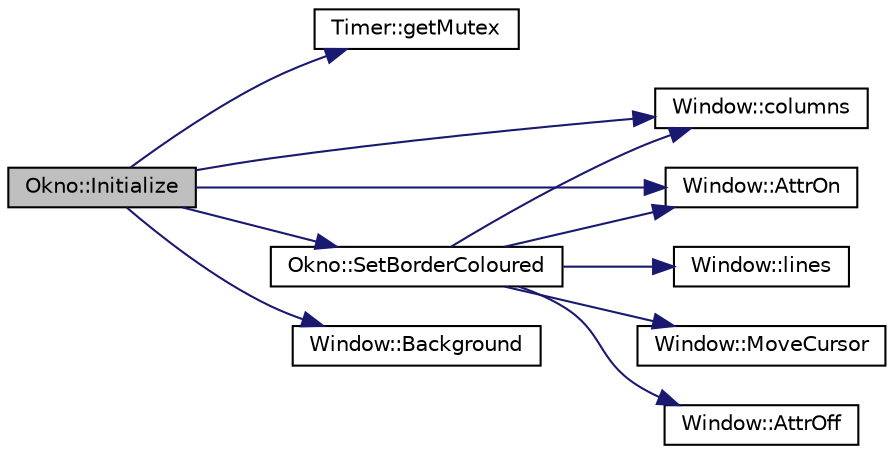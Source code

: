 digraph "Okno::Initialize"
{
  edge [fontname="Helvetica",fontsize="10",labelfontname="Helvetica",labelfontsize="10"];
  node [fontname="Helvetica",fontsize="10",shape=record];
  rankdir="LR";
  Node1 [label="Okno::Initialize",height=0.2,width=0.4,color="black", fillcolor="grey75", style="filled", fontcolor="black"];
  Node1 -> Node2 [color="midnightblue",fontsize="10",style="solid",fontname="Helvetica"];
  Node2 [label="Timer::getMutex",height=0.2,width=0.4,color="black", fillcolor="white", style="filled",URL="$class_timer.html#a6998144d90d80227e9dd7451556f5ff6",tooltip="Funkcja zwracajaca Mutex. "];
  Node1 -> Node3 [color="midnightblue",fontsize="10",style="solid",fontname="Helvetica"];
  Node3 [label="Window::columns",height=0.2,width=0.4,color="black", fillcolor="white", style="filled",URL="$class_window.html#a9df6358fb547f10baa070fc811995ba7",tooltip="Funkcja zwraca ilosc kolumn w oknie. "];
  Node1 -> Node4 [color="midnightblue",fontsize="10",style="solid",fontname="Helvetica"];
  Node4 [label="Window::AttrOn",height=0.2,width=0.4,color="black", fillcolor="white", style="filled",URL="$class_window.html#ac68276b9e19407a0c78c0a47c5786f1a",tooltip="Wlaczany jest atrybut dla okna. "];
  Node1 -> Node5 [color="midnightblue",fontsize="10",style="solid",fontname="Helvetica"];
  Node5 [label="Window::Background",height=0.2,width=0.4,color="black", fillcolor="white", style="filled",URL="$class_window.html#a1e0071ce6dc928eaaa1fa6d0c777583a",tooltip="Ustawiamy kolor tla. "];
  Node1 -> Node6 [color="midnightblue",fontsize="10",style="solid",fontname="Helvetica"];
  Node6 [label="Okno::SetBorderColoured",height=0.2,width=0.4,color="black", fillcolor="white", style="filled",URL="$class_okno.html#a3ec5330f3b091006670cac8e2b12442e",tooltip="Ustawia obramowanie dla wskazanego okna. "];
  Node6 -> Node4 [color="midnightblue",fontsize="10",style="solid",fontname="Helvetica"];
  Node6 -> Node7 [color="midnightblue",fontsize="10",style="solid",fontname="Helvetica"];
  Node7 [label="Window::lines",height=0.2,width=0.4,color="black", fillcolor="white", style="filled",URL="$class_window.html#a2d89f391164858a8e53d301f247873dd",tooltip="Funkcja zwraca ilosc linii w oknie. "];
  Node6 -> Node8 [color="midnightblue",fontsize="10",style="solid",fontname="Helvetica"];
  Node8 [label="Window::MoveCursor",height=0.2,width=0.4,color="black", fillcolor="white", style="filled",URL="$class_window.html#ac6e11dee115c399181fa26c0b490d2f5",tooltip="Ustawiana jest pozycja kursora. "];
  Node6 -> Node3 [color="midnightblue",fontsize="10",style="solid",fontname="Helvetica"];
  Node6 -> Node9 [color="midnightblue",fontsize="10",style="solid",fontname="Helvetica"];
  Node9 [label="Window::AttrOff",height=0.2,width=0.4,color="black", fillcolor="white", style="filled",URL="$class_window.html#a8baa301a84f4575a519f413e0d46d388",tooltip="Wylaczany jest atrybut dla okna. "];
}

